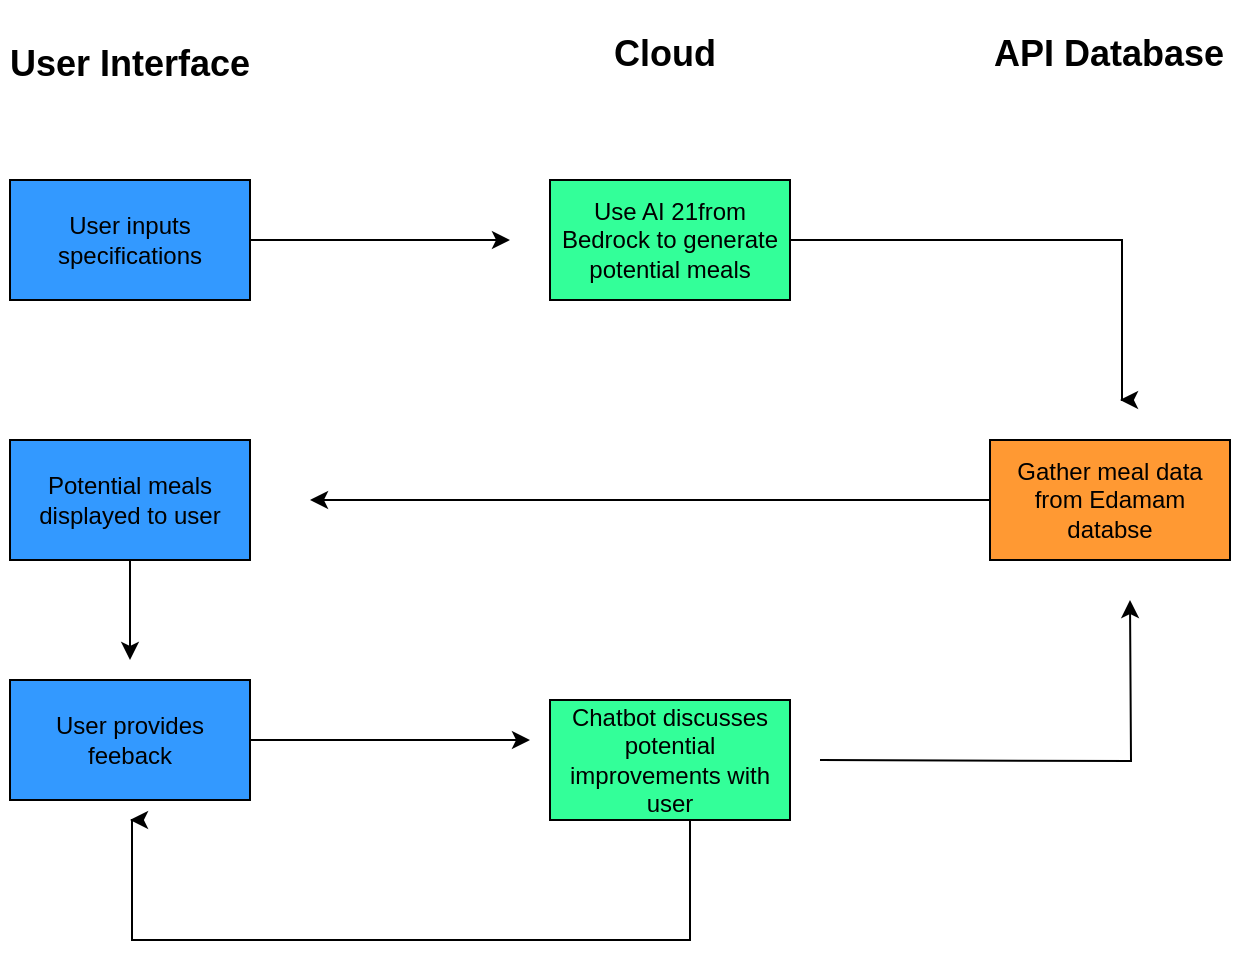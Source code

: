 <mxfile version="24.0.1" type="device">
  <diagram name="Page-1" id="8X3TZysxgzyzw0phYstn">
    <mxGraphModel dx="1194" dy="516" grid="1" gridSize="10" guides="1" tooltips="1" connect="1" arrows="1" fold="1" page="1" pageScale="1" pageWidth="850" pageHeight="1100" math="0" shadow="0">
      <root>
        <mxCell id="0" />
        <mxCell id="1" parent="0" />
        <mxCell id="XnSRe5Cwc2JdNmbiMGRc-49" style="edgeStyle=orthogonalEdgeStyle;rounded=0;orthogonalLoop=1;jettySize=auto;html=1;" edge="1" parent="1" source="XnSRe5Cwc2JdNmbiMGRc-7">
          <mxGeometry relative="1" as="geometry">
            <mxPoint x="300" y="130" as="targetPoint" />
          </mxGeometry>
        </mxCell>
        <mxCell id="XnSRe5Cwc2JdNmbiMGRc-7" value="User inputs specifications" style="rounded=0;whiteSpace=wrap;html=1;fillColor=#3399FF;" vertex="1" parent="1">
          <mxGeometry x="50" y="100" width="120" height="60" as="geometry" />
        </mxCell>
        <mxCell id="XnSRe5Cwc2JdNmbiMGRc-21" style="edgeStyle=orthogonalEdgeStyle;rounded=0;orthogonalLoop=1;jettySize=auto;html=1;" edge="1" parent="1">
          <mxGeometry relative="1" as="geometry">
            <mxPoint x="605" y="210" as="targetPoint" />
            <mxPoint x="440" y="130" as="sourcePoint" />
            <Array as="points">
              <mxPoint x="606" y="130" />
            </Array>
          </mxGeometry>
        </mxCell>
        <mxCell id="XnSRe5Cwc2JdNmbiMGRc-8" value="Use AI 21from Bedrock to generate potential meals" style="rounded=0;whiteSpace=wrap;html=1;fillColor=#33FF99;" vertex="1" parent="1">
          <mxGeometry x="320" y="100" width="120" height="60" as="geometry" />
        </mxCell>
        <mxCell id="XnSRe5Cwc2JdNmbiMGRc-23" style="edgeStyle=orthogonalEdgeStyle;rounded=0;orthogonalLoop=1;jettySize=auto;html=1;exitX=0.5;exitY=1;exitDx=0;exitDy=0;" edge="1" parent="1" source="XnSRe5Cwc2JdNmbiMGRc-10">
          <mxGeometry relative="1" as="geometry">
            <mxPoint x="110" y="340" as="targetPoint" />
          </mxGeometry>
        </mxCell>
        <mxCell id="XnSRe5Cwc2JdNmbiMGRc-10" value="Potential meals displayed to user" style="rounded=0;whiteSpace=wrap;html=1;fillColor=#3399FF;" vertex="1" parent="1">
          <mxGeometry x="50" y="230" width="120" height="60" as="geometry" />
        </mxCell>
        <mxCell id="XnSRe5Cwc2JdNmbiMGRc-22" style="edgeStyle=orthogonalEdgeStyle;rounded=0;orthogonalLoop=1;jettySize=auto;html=1;exitX=0;exitY=0.5;exitDx=0;exitDy=0;" edge="1" parent="1" source="XnSRe5Cwc2JdNmbiMGRc-11">
          <mxGeometry relative="1" as="geometry">
            <mxPoint x="200" y="260" as="targetPoint" />
          </mxGeometry>
        </mxCell>
        <mxCell id="XnSRe5Cwc2JdNmbiMGRc-11" value="Gather meal data from Edamam databse" style="rounded=0;whiteSpace=wrap;html=1;fillColor=#FF9933;" vertex="1" parent="1">
          <mxGeometry x="540" y="230" width="120" height="60" as="geometry" />
        </mxCell>
        <mxCell id="XnSRe5Cwc2JdNmbiMGRc-24" style="edgeStyle=orthogonalEdgeStyle;rounded=0;orthogonalLoop=1;jettySize=auto;html=1;" edge="1" parent="1" source="XnSRe5Cwc2JdNmbiMGRc-14">
          <mxGeometry relative="1" as="geometry">
            <mxPoint x="310" y="380" as="targetPoint" />
          </mxGeometry>
        </mxCell>
        <mxCell id="XnSRe5Cwc2JdNmbiMGRc-14" value="User provides feeback" style="rounded=0;whiteSpace=wrap;html=1;fillColor=#3399FF;" vertex="1" parent="1">
          <mxGeometry x="50" y="350" width="120" height="60" as="geometry" />
        </mxCell>
        <mxCell id="XnSRe5Cwc2JdNmbiMGRc-25" style="edgeStyle=orthogonalEdgeStyle;rounded=0;orthogonalLoop=1;jettySize=auto;html=1;" edge="1" parent="1">
          <mxGeometry relative="1" as="geometry">
            <mxPoint x="610" y="310" as="targetPoint" />
            <mxPoint x="455" y="390" as="sourcePoint" />
          </mxGeometry>
        </mxCell>
        <mxCell id="XnSRe5Cwc2JdNmbiMGRc-50" style="edgeStyle=orthogonalEdgeStyle;rounded=0;orthogonalLoop=1;jettySize=auto;html=1;" edge="1" parent="1">
          <mxGeometry relative="1" as="geometry">
            <mxPoint x="110" y="420" as="targetPoint" />
            <mxPoint x="390" y="420" as="sourcePoint" />
            <Array as="points">
              <mxPoint x="390" y="480" />
              <mxPoint x="111" y="480" />
            </Array>
          </mxGeometry>
        </mxCell>
        <mxCell id="XnSRe5Cwc2JdNmbiMGRc-15" value="Chatbot discusses potential improvements with user" style="rounded=0;whiteSpace=wrap;html=1;fillColor=#33FF99;" vertex="1" parent="1">
          <mxGeometry x="320" y="360" width="120" height="60" as="geometry" />
        </mxCell>
        <mxCell id="XnSRe5Cwc2JdNmbiMGRc-45" value="&lt;h1&gt;&lt;font style=&quot;font-size: 18px;&quot;&gt;User Interface&lt;/font&gt;&lt;/h1&gt;" style="text;html=1;spacing=5;spacingTop=-20;whiteSpace=wrap;overflow=hidden;rounded=0;" vertex="1" parent="1">
          <mxGeometry x="45" y="20" width="130" height="40" as="geometry" />
        </mxCell>
        <mxCell id="XnSRe5Cwc2JdNmbiMGRc-46" value="&lt;font style=&quot;font-size: 18px;&quot;&gt;&lt;b&gt;Cloud&lt;/b&gt;&lt;/font&gt;" style="text;whiteSpace=wrap;html=1;" vertex="1" parent="1">
          <mxGeometry x="350" y="20" width="60" height="40" as="geometry" />
        </mxCell>
        <mxCell id="XnSRe5Cwc2JdNmbiMGRc-47" value="&lt;font style=&quot;font-size: 18px;&quot;&gt;&lt;b&gt;API Database&lt;/b&gt;&lt;/font&gt;" style="text;whiteSpace=wrap;html=1;" vertex="1" parent="1">
          <mxGeometry x="540" y="20" width="120" height="40" as="geometry" />
        </mxCell>
      </root>
    </mxGraphModel>
  </diagram>
</mxfile>
